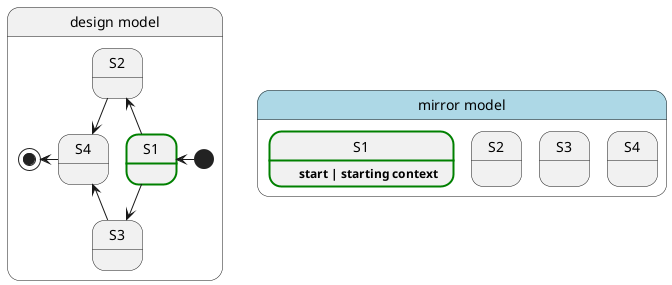 @startuml

state "design model" as designedmodel {
    state S1 ##[bold]green
    state S2
    state S3
    state S4


    [*] -left-> S1
    S1 -up-> S2
    S1 -down-> S3
    S2 -down-> S4
    S3 -up-> S4
    S4 -left-> [*]
}

state "mirror model" as mirror#lightblue{

    state "S1" as MS1 ##[bold]green : \t**start | starting context** 
    state "S2" as MS2 : \t
    state "S3" as MS3 : \t
    state "S4" as MS4 : \t

}

@enduml

